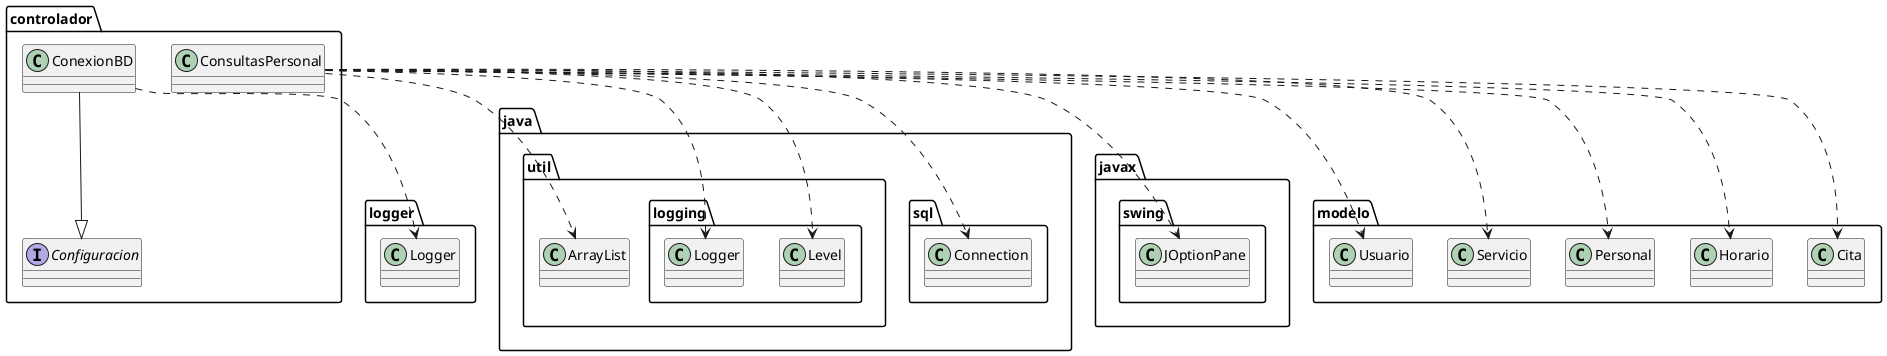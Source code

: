 @startuml
class controlador.ConexionBD
class controlador.ConsultasPersonal
class java.sql.Connection
class java.util.ArrayList
class java.util.logging.Level
class java.util.logging.Logger
class javax.swing.JOptionPane
class logger.Logger
class modelo.Cita
class modelo.Horario
class modelo.Personal
class modelo.Servicio
class modelo.Usuario
interface controlador.Configuracion
controlador.ConexionBD ..> logger.Logger
controlador.ConexionBD --|> controlador.Configuracion
controlador.ConsultasPersonal ..> java.sql.Connection
controlador.ConsultasPersonal ..> java.util.ArrayList
controlador.ConsultasPersonal ..> java.util.logging.Level
controlador.ConsultasPersonal ..> java.util.logging.Logger
controlador.ConsultasPersonal ..> javax.swing.JOptionPane
controlador.ConsultasPersonal ..> modelo.Cita
controlador.ConsultasPersonal ..> modelo.Horario
controlador.ConsultasPersonal ..> modelo.Personal
controlador.ConsultasPersonal ..> modelo.Servicio
controlador.ConsultasPersonal ..> modelo.Usuario
@enduml